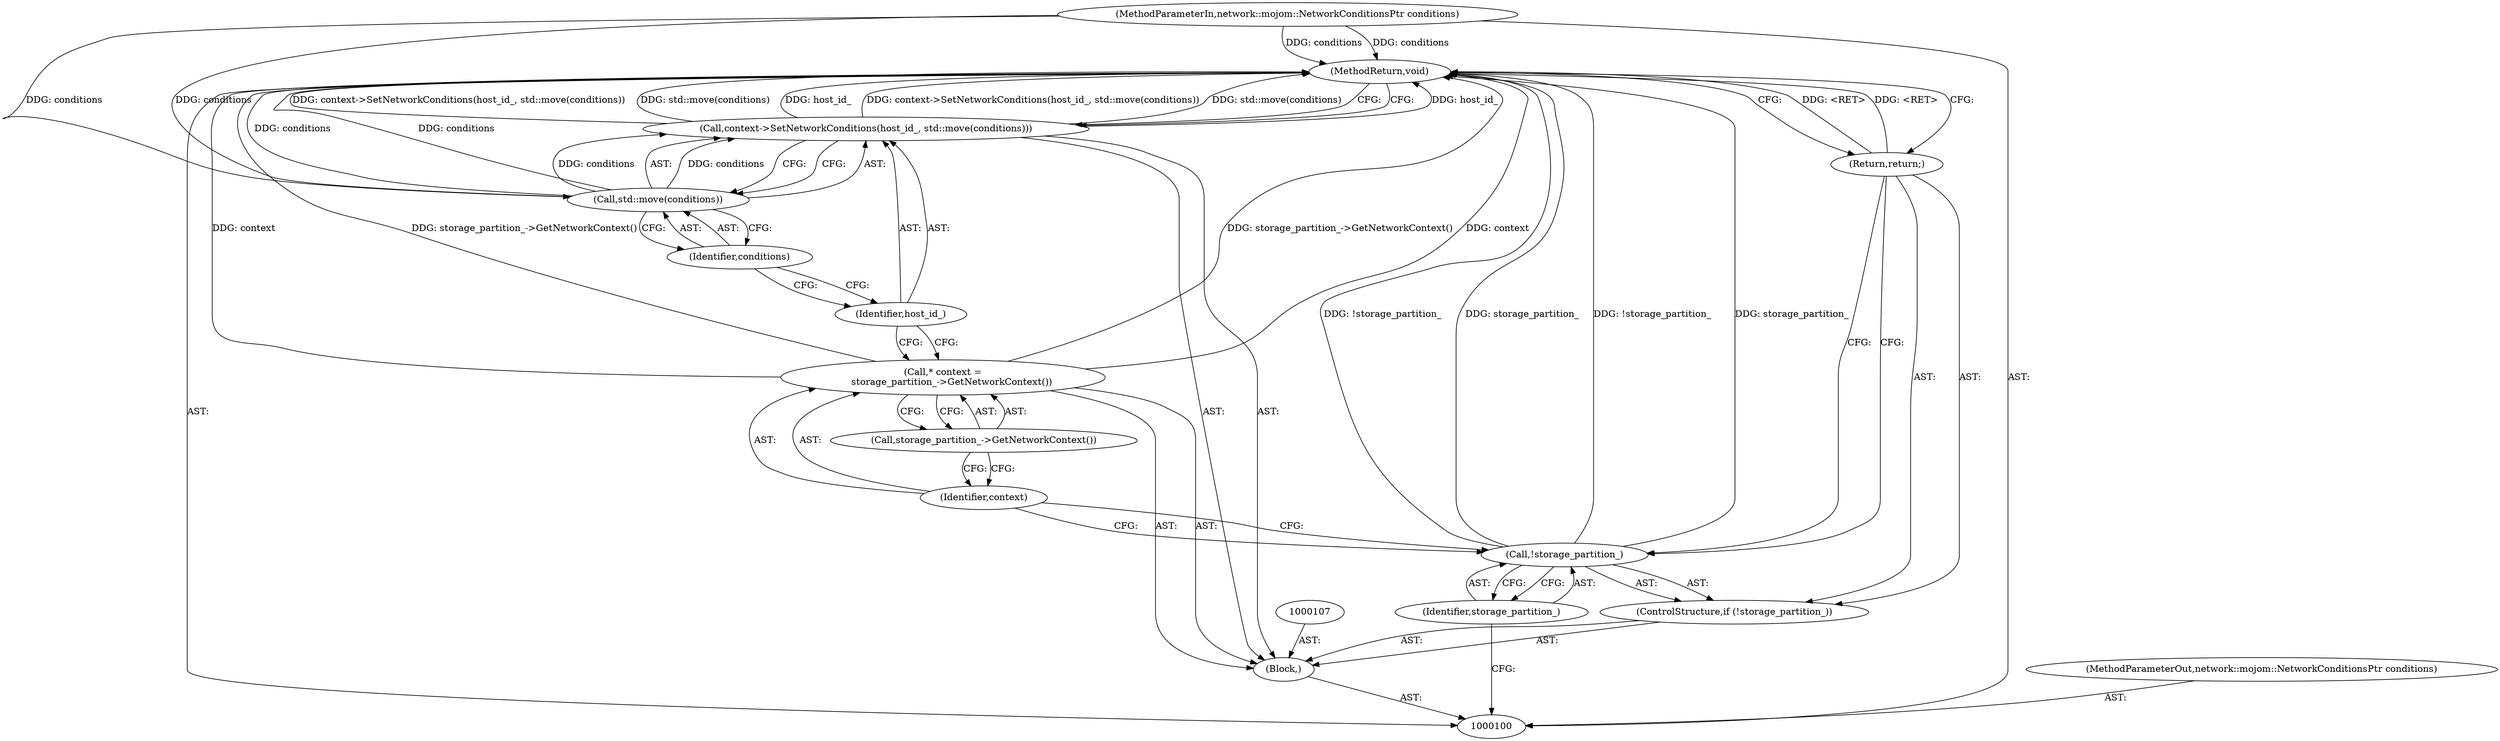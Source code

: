 digraph "0_Chrome_3c8e4852477d5b1e2da877808c998dc57db9460f_21" {
"1000115" [label="(MethodReturn,void)"];
"1000101" [label="(MethodParameterIn,network::mojom::NetworkConditionsPtr conditions)"];
"1000142" [label="(MethodParameterOut,network::mojom::NetworkConditionsPtr conditions)"];
"1000102" [label="(Block,)"];
"1000103" [label="(ControlStructure,if (!storage_partition_))"];
"1000104" [label="(Call,!storage_partition_)"];
"1000105" [label="(Identifier,storage_partition_)"];
"1000106" [label="(Return,return;)"];
"1000108" [label="(Call,* context =\n      storage_partition_->GetNetworkContext())"];
"1000109" [label="(Identifier,context)"];
"1000110" [label="(Call,storage_partition_->GetNetworkContext())"];
"1000111" [label="(Call,context->SetNetworkConditions(host_id_, std::move(conditions)))"];
"1000112" [label="(Identifier,host_id_)"];
"1000113" [label="(Call,std::move(conditions))"];
"1000114" [label="(Identifier,conditions)"];
"1000115" -> "1000100"  [label="AST: "];
"1000115" -> "1000106"  [label="CFG: "];
"1000115" -> "1000111"  [label="CFG: "];
"1000106" -> "1000115"  [label="DDG: <RET>"];
"1000104" -> "1000115"  [label="DDG: !storage_partition_"];
"1000104" -> "1000115"  [label="DDG: storage_partition_"];
"1000113" -> "1000115"  [label="DDG: conditions"];
"1000111" -> "1000115"  [label="DDG: host_id_"];
"1000111" -> "1000115"  [label="DDG: context->SetNetworkConditions(host_id_, std::move(conditions))"];
"1000111" -> "1000115"  [label="DDG: std::move(conditions)"];
"1000108" -> "1000115"  [label="DDG: context"];
"1000108" -> "1000115"  [label="DDG: storage_partition_->GetNetworkContext()"];
"1000101" -> "1000115"  [label="DDG: conditions"];
"1000101" -> "1000100"  [label="AST: "];
"1000101" -> "1000115"  [label="DDG: conditions"];
"1000101" -> "1000113"  [label="DDG: conditions"];
"1000142" -> "1000100"  [label="AST: "];
"1000102" -> "1000100"  [label="AST: "];
"1000103" -> "1000102"  [label="AST: "];
"1000107" -> "1000102"  [label="AST: "];
"1000108" -> "1000102"  [label="AST: "];
"1000111" -> "1000102"  [label="AST: "];
"1000103" -> "1000102"  [label="AST: "];
"1000104" -> "1000103"  [label="AST: "];
"1000106" -> "1000103"  [label="AST: "];
"1000104" -> "1000103"  [label="AST: "];
"1000104" -> "1000105"  [label="CFG: "];
"1000105" -> "1000104"  [label="AST: "];
"1000106" -> "1000104"  [label="CFG: "];
"1000109" -> "1000104"  [label="CFG: "];
"1000104" -> "1000115"  [label="DDG: !storage_partition_"];
"1000104" -> "1000115"  [label="DDG: storage_partition_"];
"1000105" -> "1000104"  [label="AST: "];
"1000105" -> "1000100"  [label="CFG: "];
"1000104" -> "1000105"  [label="CFG: "];
"1000106" -> "1000103"  [label="AST: "];
"1000106" -> "1000104"  [label="CFG: "];
"1000115" -> "1000106"  [label="CFG: "];
"1000106" -> "1000115"  [label="DDG: <RET>"];
"1000108" -> "1000102"  [label="AST: "];
"1000108" -> "1000110"  [label="CFG: "];
"1000109" -> "1000108"  [label="AST: "];
"1000110" -> "1000108"  [label="AST: "];
"1000112" -> "1000108"  [label="CFG: "];
"1000108" -> "1000115"  [label="DDG: context"];
"1000108" -> "1000115"  [label="DDG: storage_partition_->GetNetworkContext()"];
"1000109" -> "1000108"  [label="AST: "];
"1000109" -> "1000104"  [label="CFG: "];
"1000110" -> "1000109"  [label="CFG: "];
"1000110" -> "1000108"  [label="AST: "];
"1000110" -> "1000109"  [label="CFG: "];
"1000108" -> "1000110"  [label="CFG: "];
"1000111" -> "1000102"  [label="AST: "];
"1000111" -> "1000113"  [label="CFG: "];
"1000112" -> "1000111"  [label="AST: "];
"1000113" -> "1000111"  [label="AST: "];
"1000115" -> "1000111"  [label="CFG: "];
"1000111" -> "1000115"  [label="DDG: host_id_"];
"1000111" -> "1000115"  [label="DDG: context->SetNetworkConditions(host_id_, std::move(conditions))"];
"1000111" -> "1000115"  [label="DDG: std::move(conditions)"];
"1000113" -> "1000111"  [label="DDG: conditions"];
"1000112" -> "1000111"  [label="AST: "];
"1000112" -> "1000108"  [label="CFG: "];
"1000114" -> "1000112"  [label="CFG: "];
"1000113" -> "1000111"  [label="AST: "];
"1000113" -> "1000114"  [label="CFG: "];
"1000114" -> "1000113"  [label="AST: "];
"1000111" -> "1000113"  [label="CFG: "];
"1000113" -> "1000115"  [label="DDG: conditions"];
"1000113" -> "1000111"  [label="DDG: conditions"];
"1000101" -> "1000113"  [label="DDG: conditions"];
"1000114" -> "1000113"  [label="AST: "];
"1000114" -> "1000112"  [label="CFG: "];
"1000113" -> "1000114"  [label="CFG: "];
}
